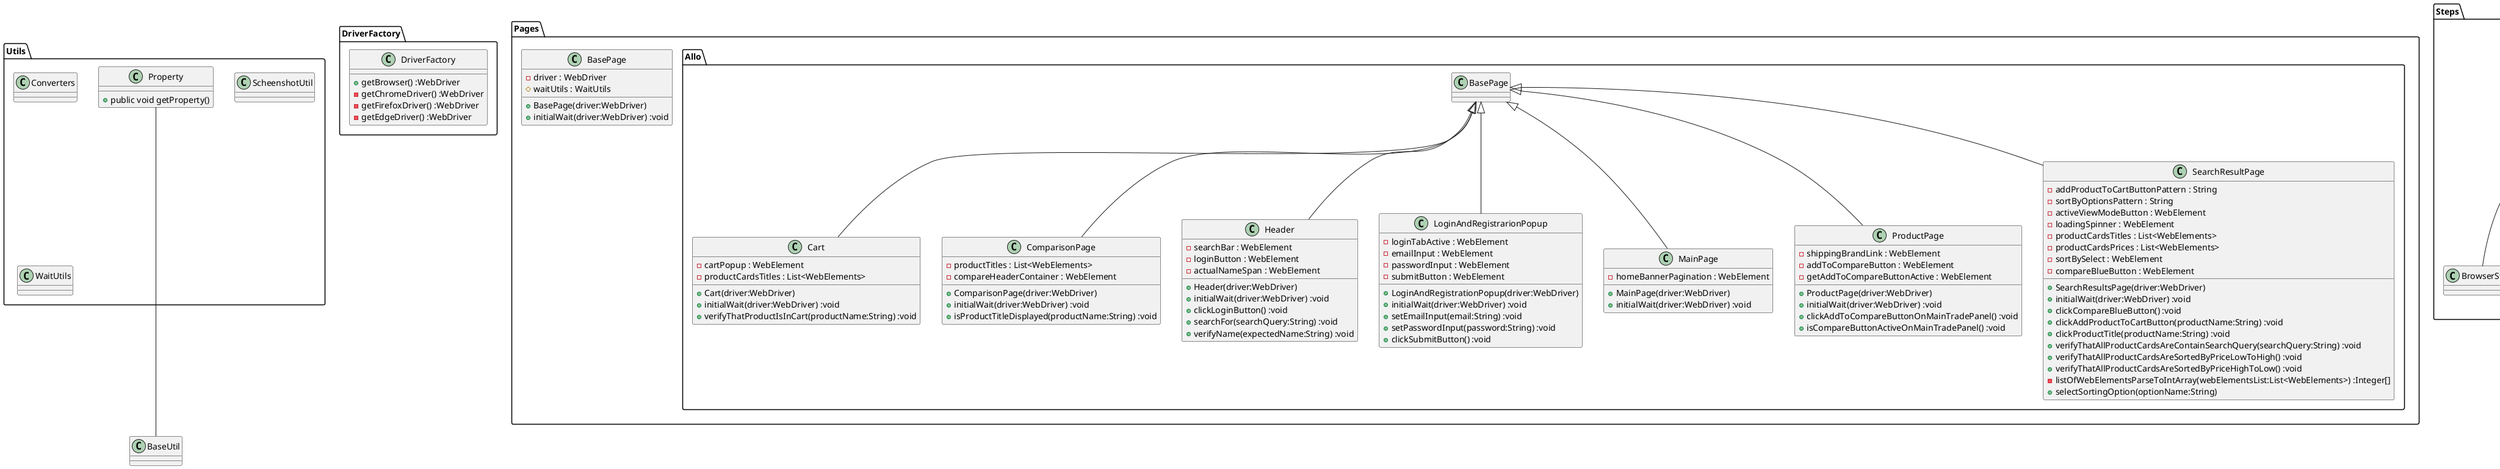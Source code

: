 @startuml
package DriverFactory {
    class DriverFactory {
        + getBrowser() :WebDriver
        - getChromeDriver() :WebDriver
        - getFirefoxDriver() :WebDriver
        - getEdgeDriver() :WebDriver
    }
}

package Pages {
    class BasePage {
        - driver : WebDriver
        # waitUtils : WaitUtils
        + BasePage(driver:WebDriver)
        + initialWait(driver:WebDriver) :void
    }
    package Allo {
        class Cart extends BasePage {
            - cartPopup : WebElement
            - productCardsTitles : List<WebElements>
            + Cart(driver:WebDriver)
            + initialWait(driver:WebDriver) :void
            + verifyThatProductIsInCart(productName:String) :void
        }
        class ComparisonPage extends BasePage {
            - productTitles : List<WebElements>
            - compareHeaderContainer : WebElement
            + ComparisonPage(driver:WebDriver)
            + initialWait(driver:WebDriver) :void
            + isProductTitleDisplayed(productName:String) :void
        }
        class Header extends BasePage {
            - searchBar : WebElement
            - loginButton : WebElement
            - actualNameSpan : WebElement
            + Header(driver:WebDriver)
            + initialWait(driver:WebDriver) :void
            + clickLoginButton() :void
            + searchFor(searchQuery:String) :void
            + verifyName(expectedName:String) :void
        }
        class LoginAndRegistrarionPopup extends BasePage {
            - loginTabActive : WebElement
            - emailInput : WebElement
            - passwordInput : WebElement
            - submitButton : WebElement
            + LoginAndRegistrationPopup(driver:WebDriver)
            + initialWait(driver:WebDriver) :void
            + setEmailInput(email:String) :void
            + setPasswordInput(password:String) :void
            + clickSubmitButton() :void

        }
        class MainPage extends BasePage {
            - homeBannerPagination : WebElement
            + MainPage(driver:WebDriver)
            + initialWait(driver:WebDriver) :void
        }
        class ProductPage extends BasePage {
            - shippingBrandLink : WebElement
            - addToCompareButton : WebElement
            - getAddToCompareButtonActive : WebElement
            + ProductPage(driver:WebDriver)
            + initialWait(driver:WebDriver) :void
            + clickAddToCompareButtonOnMainTradePanel() :void
            + isCompareButtonActiveOnMainTradePanel() :void
        }
        class SearchResultPage extends BasePage {
            - addProductToCartButtonPattern : String
            - sortByOptionsPattern : String
            - activeViewModeButton : WebElement
            - loadingSpinner : WebElement
            - productCardsTitles : List<WebElements>
            - productCardsPrices : List<WebElements>
            - sortBySelect : WebElement
            - compareBlueButton : WebElement
            + SearchResultsPage(driver:WebDriver)
            + initialWait(driver:WebDriver) :void
            + clickCompareBlueButton() :void
            + clickAddProductToCartButton(productName:String) :void
            + clickProductTitle(productName:String) :void
            + verifyThatAllProductCardsAreContainSearchQuery(searchQuery:String) :void
            + verifyThatAllProductCardsAreSortedByPriceLowToHigh() :void
            + verifyThatAllProductCardsAreSortedByPriceHighToLow() :void
            - listOfWebElementsParseToIntArray(webElementsList:List<WebElements>) :Integer[]
            + selectSortingOption(optionName:String)
        }
    }
}

package Steps {
    package Base {
        class BaseUtil {
            - driver : WebDriver
            + getMainPage() : void
            + getDriver() : WebDriver
        }
        class BaseTest extends BaseUtil
    }
    class BrowserSteps extends BaseUtil
    class CartSteps extends BaseUtil
    class ComparisonPageSteps extends BaseUtil
    class HeaderSteps extends BaseUtil
    class LoginAndRegistrarionPopupSteps extends BaseUtil
    class MainPageSteps extends BaseUtil
    class ProductPageSteps extends BaseUtil
    class SearchResultPageSteps extends BaseUtil
}
package Utils {
    class Property {
        + public void getProperty()
    }

    class Converters
    class ScheenshotUtil
    class WaitUtils
}

Property --- BaseUtil

@enduml